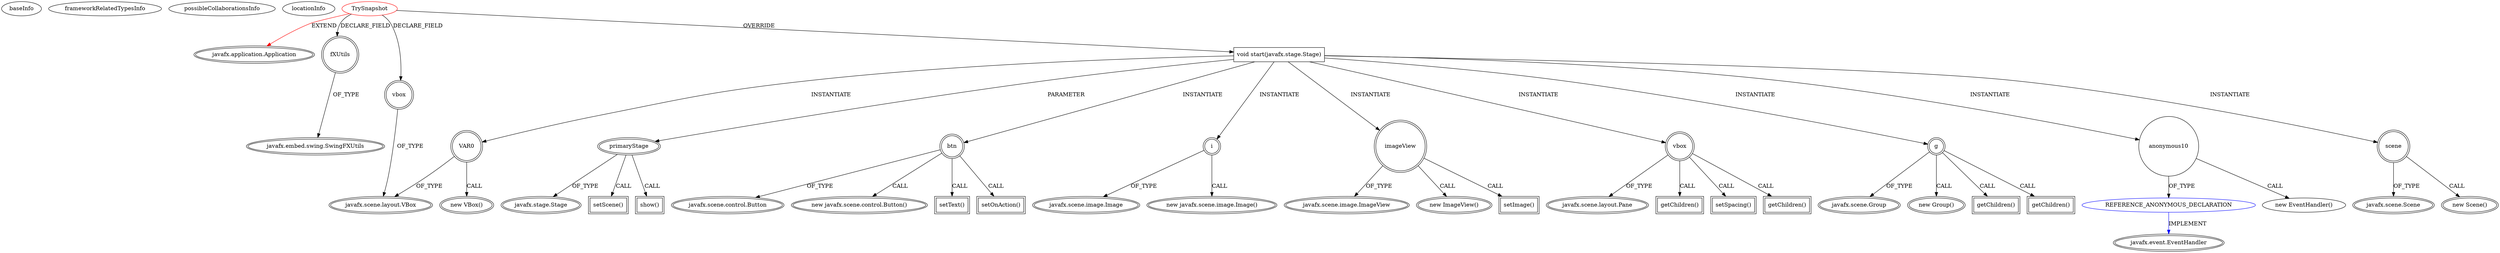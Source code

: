 digraph {
baseInfo[graphId=4300,category="extension_graph",isAnonymous=false,possibleRelation=true]
frameworkRelatedTypesInfo[0="javafx.application.Application"]
possibleCollaborationsInfo[0="4300~OVERRIDING_METHOD_DECLARATION-INSTANTIATION-~javafx.application.Application ~javafx.event.EventHandler ~false~true"]
locationInfo[projectName="stephanrauh-11PicturesUtilities",filePath="/stephanrauh-11PicturesUtilities/11PicturesUtilities-master/src/TrySnapshot.java",contextSignature="TrySnapshot",graphId="4300"]
0[label="TrySnapshot",vertexType="ROOT_CLIENT_CLASS_DECLARATION",isFrameworkType=false,color=red]
1[label="javafx.application.Application",vertexType="FRAMEWORK_CLASS_TYPE",isFrameworkType=true,peripheries=2]
2[label="fXUtils",vertexType="FIELD_DECLARATION",isFrameworkType=true,peripheries=2,shape=circle]
3[label="javafx.embed.swing.SwingFXUtils",vertexType="FRAMEWORK_CLASS_TYPE",isFrameworkType=true,peripheries=2]
4[label="vbox",vertexType="FIELD_DECLARATION",isFrameworkType=true,peripheries=2,shape=circle]
5[label="javafx.scene.layout.VBox",vertexType="FRAMEWORK_CLASS_TYPE",isFrameworkType=true,peripheries=2]
6[label="void start(javafx.stage.Stage)",vertexType="OVERRIDING_METHOD_DECLARATION",isFrameworkType=false,shape=box]
7[label="primaryStage",vertexType="PARAMETER_DECLARATION",isFrameworkType=true,peripheries=2]
8[label="javafx.stage.Stage",vertexType="FRAMEWORK_CLASS_TYPE",isFrameworkType=true,peripheries=2]
10[label="VAR0",vertexType="VARIABLE_EXPRESION",isFrameworkType=true,peripheries=2,shape=circle]
9[label="new VBox()",vertexType="CONSTRUCTOR_CALL",isFrameworkType=true,peripheries=2]
13[label="btn",vertexType="VARIABLE_EXPRESION",isFrameworkType=true,peripheries=2,shape=circle]
14[label="javafx.scene.control.Button",vertexType="FRAMEWORK_CLASS_TYPE",isFrameworkType=true,peripheries=2]
12[label="new javafx.scene.control.Button()",vertexType="CONSTRUCTOR_CALL",isFrameworkType=true,peripheries=2]
16[label="i",vertexType="VARIABLE_EXPRESION",isFrameworkType=true,peripheries=2,shape=circle]
17[label="javafx.scene.image.Image",vertexType="FRAMEWORK_CLASS_TYPE",isFrameworkType=true,peripheries=2]
15[label="new javafx.scene.image.Image()",vertexType="CONSTRUCTOR_CALL",isFrameworkType=true,peripheries=2]
19[label="imageView",vertexType="VARIABLE_EXPRESION",isFrameworkType=true,peripheries=2,shape=circle]
20[label="javafx.scene.image.ImageView",vertexType="FRAMEWORK_CLASS_TYPE",isFrameworkType=true,peripheries=2]
18[label="new ImageView()",vertexType="CONSTRUCTOR_CALL",isFrameworkType=true,peripheries=2]
22[label="setImage()",vertexType="INSIDE_CALL",isFrameworkType=true,peripheries=2,shape=box]
23[label="vbox",vertexType="VARIABLE_EXPRESION",isFrameworkType=true,peripheries=2,shape=circle]
25[label="javafx.scene.layout.Pane",vertexType="FRAMEWORK_CLASS_TYPE",isFrameworkType=true,peripheries=2]
24[label="getChildren()",vertexType="INSIDE_CALL",isFrameworkType=true,peripheries=2,shape=box]
27[label="setSpacing()",vertexType="INSIDE_CALL",isFrameworkType=true,peripheries=2,shape=box]
29[label="setText()",vertexType="INSIDE_CALL",isFrameworkType=true,peripheries=2,shape=box]
31[label="g",vertexType="VARIABLE_EXPRESION",isFrameworkType=true,peripheries=2,shape=circle]
32[label="javafx.scene.Group",vertexType="FRAMEWORK_CLASS_TYPE",isFrameworkType=true,peripheries=2]
30[label="new Group()",vertexType="CONSTRUCTOR_CALL",isFrameworkType=true,peripheries=2]
34[label="setOnAction()",vertexType="INSIDE_CALL",isFrameworkType=true,peripheries=2,shape=box]
36[label="anonymous10",vertexType="VARIABLE_EXPRESION",isFrameworkType=false,shape=circle]
37[label="REFERENCE_ANONYMOUS_DECLARATION",vertexType="REFERENCE_ANONYMOUS_DECLARATION",isFrameworkType=false,color=blue]
38[label="javafx.event.EventHandler",vertexType="FRAMEWORK_INTERFACE_TYPE",isFrameworkType=true,peripheries=2]
35[label="new EventHandler()",vertexType="CONSTRUCTOR_CALL",isFrameworkType=false]
40[label="getChildren()",vertexType="INSIDE_CALL",isFrameworkType=true,peripheries=2,shape=box]
42[label="getChildren()",vertexType="INSIDE_CALL",isFrameworkType=true,peripheries=2,shape=box]
44[label="getChildren()",vertexType="INSIDE_CALL",isFrameworkType=true,peripheries=2,shape=box]
46[label="scene",vertexType="VARIABLE_EXPRESION",isFrameworkType=true,peripheries=2,shape=circle]
47[label="javafx.scene.Scene",vertexType="FRAMEWORK_CLASS_TYPE",isFrameworkType=true,peripheries=2]
45[label="new Scene()",vertexType="CONSTRUCTOR_CALL",isFrameworkType=true,peripheries=2]
49[label="setScene()",vertexType="INSIDE_CALL",isFrameworkType=true,peripheries=2,shape=box]
51[label="show()",vertexType="INSIDE_CALL",isFrameworkType=true,peripheries=2,shape=box]
0->1[label="EXTEND",color=red]
0->2[label="DECLARE_FIELD"]
2->3[label="OF_TYPE"]
0->4[label="DECLARE_FIELD"]
4->5[label="OF_TYPE"]
0->6[label="OVERRIDE"]
7->8[label="OF_TYPE"]
6->7[label="PARAMETER"]
6->10[label="INSTANTIATE"]
10->5[label="OF_TYPE"]
10->9[label="CALL"]
6->13[label="INSTANTIATE"]
13->14[label="OF_TYPE"]
13->12[label="CALL"]
6->16[label="INSTANTIATE"]
16->17[label="OF_TYPE"]
16->15[label="CALL"]
6->19[label="INSTANTIATE"]
19->20[label="OF_TYPE"]
19->18[label="CALL"]
19->22[label="CALL"]
6->23[label="INSTANTIATE"]
23->25[label="OF_TYPE"]
23->24[label="CALL"]
23->27[label="CALL"]
13->29[label="CALL"]
6->31[label="INSTANTIATE"]
31->32[label="OF_TYPE"]
31->30[label="CALL"]
13->34[label="CALL"]
6->36[label="INSTANTIATE"]
37->38[label="IMPLEMENT",color=blue]
36->37[label="OF_TYPE"]
36->35[label="CALL"]
23->40[label="CALL"]
31->42[label="CALL"]
31->44[label="CALL"]
6->46[label="INSTANTIATE"]
46->47[label="OF_TYPE"]
46->45[label="CALL"]
7->49[label="CALL"]
7->51[label="CALL"]
}
